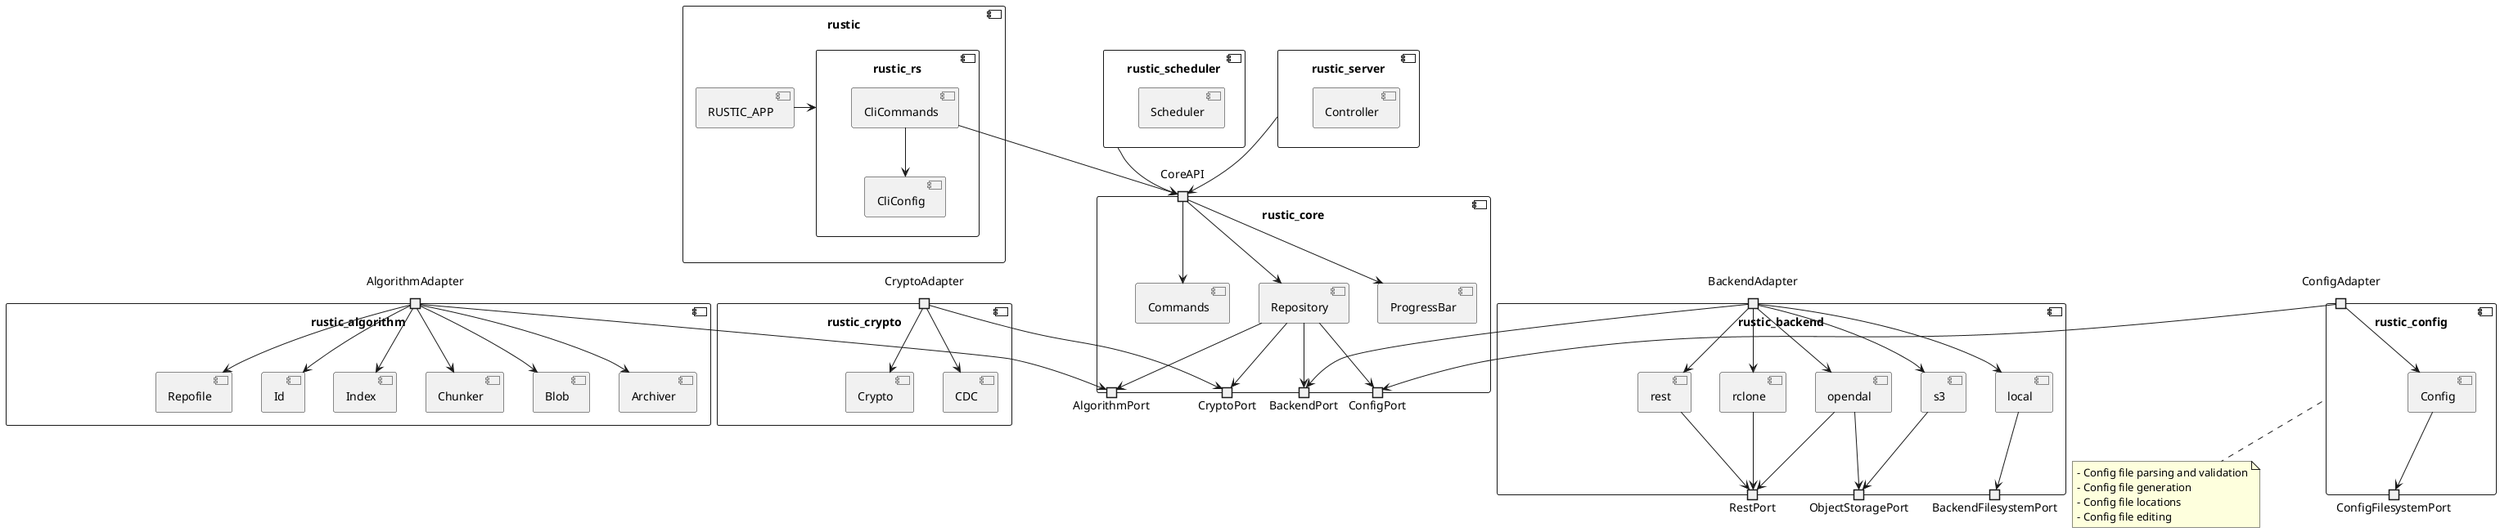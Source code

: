 @startuml evaluation

component "rustic" {

    component "rustic_rs" {
        [CliCommands] --> [CliConfig]
    }

    [RUSTIC_APP] -> [rustic_rs]
}

component "rustic_core" {
    port CoreAPI
    portOut BackendPort
    portOut CryptoPort
    portOut ConfigPort
    portOut AlgorithmPort

    [Repository]
    [ProgressBar]
    [Commands]

    CoreAPI --> Commands
    CoreAPI --> Repository
    CoreAPI --> ProgressBar

    Repository --> BackendPort
    Repository --> CryptoPort
    Repository --> ConfigPort
    Repository --> AlgorithmPort
}

component "rustic_algorithm" {
    portIn AlgorithmAdapter
    [Archiver]
    [Blob]
    [Chunker]
    [Index]
    [Id]
    [Repofile]

    AlgorithmAdapter --> Archiver
    AlgorithmAdapter --> Blob
    AlgorithmAdapter --> Chunker
    AlgorithmAdapter --> Index
    AlgorithmAdapter --> Id
    AlgorithmAdapter --> Repofile
}

component "rustic_crypto" {
    portIn CryptoAdapter
    [CDC]
    [Crypto]

    CryptoAdapter --> CDC
    CryptoAdapter --> Crypto
}

component "rustic_backend" {
    portIn BackendAdapter
    portOut BackendFilesystemPort
    portOut ObjectStoragePort
    portOut RestPort

    [local]
    [opendal]
    [rclone]
    [rest]
    [s3]

    BackendAdapter --> local
    BackendAdapter --> opendal
    BackendAdapter --> rclone
    BackendAdapter --> rest
    BackendAdapter --> s3

    local --> BackendFilesystemPort
    opendal --> ObjectStoragePort
    opendal --> RestPort
    s3 --> ObjectStoragePort
    rclone --> RestPort
    rest --> RestPort
}

component "rustic_config" {
    portIn ConfigAdapter
    portOut ConfigFilesystemPort
    [Config]

    ConfigAdapter --> Config
    Config --> ConfigFilesystemPort
}

note bottom of [rustic_config]
    - Config file parsing and validation
    - Config file generation
    - Config file locations
    - Config file editing
end note

[CliCommands] --> CoreAPI
BackendAdapter --> BackendPort
CryptoAdapter --> CryptoPort
ConfigAdapter --> ConfigPort
AlgorithmAdapter --> AlgorithmPort

component "rustic_server" {
    [Controller]
}

rustic_server --> CoreAPI

component "rustic_scheduler" {
    [Scheduler]
}

rustic_scheduler --> CoreAPI

@enduml
